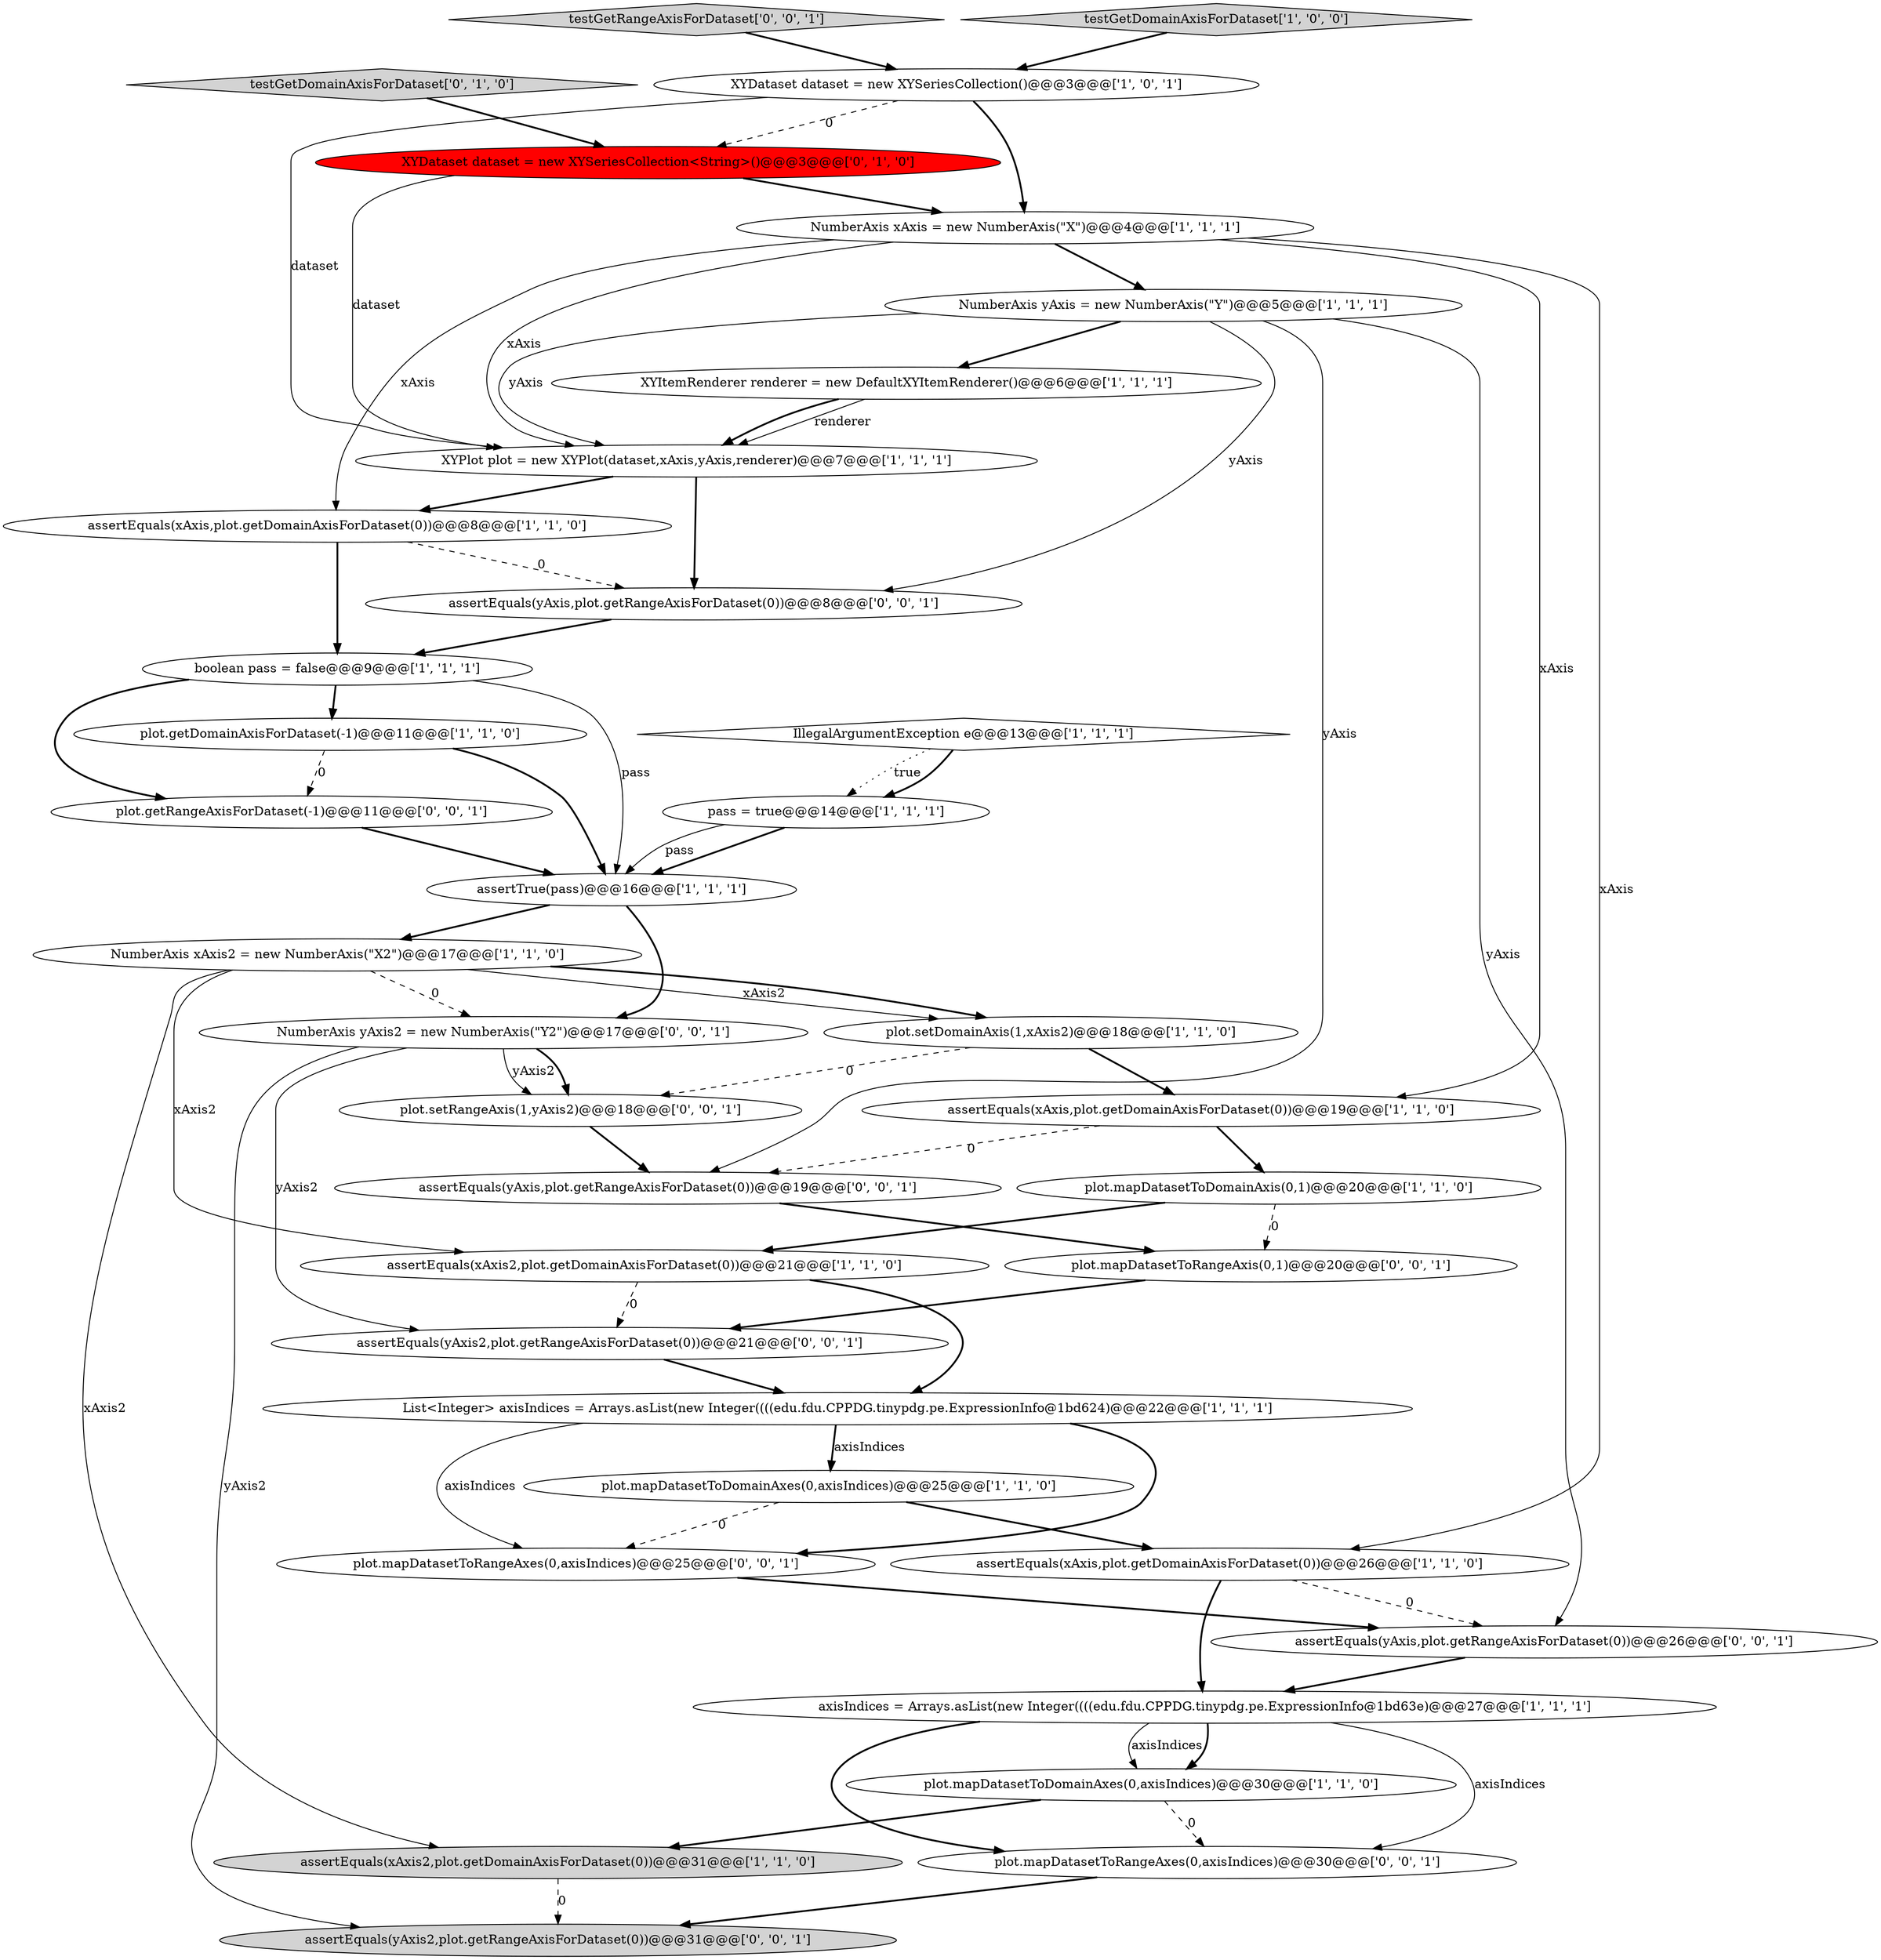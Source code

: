 digraph {
10 [style = filled, label = "assertEquals(xAxis,plot.getDomainAxisForDataset(0))@@@26@@@['1', '1', '0']", fillcolor = white, shape = ellipse image = "AAA0AAABBB1BBB"];
21 [style = filled, label = "assertEquals(xAxis,plot.getDomainAxisForDataset(0))@@@19@@@['1', '1', '0']", fillcolor = white, shape = ellipse image = "AAA0AAABBB1BBB"];
3 [style = filled, label = "XYItemRenderer renderer = new DefaultXYItemRenderer()@@@6@@@['1', '1', '1']", fillcolor = white, shape = ellipse image = "AAA0AAABBB1BBB"];
23 [style = filled, label = "testGetDomainAxisForDataset['0', '1', '0']", fillcolor = lightgray, shape = diamond image = "AAA0AAABBB2BBB"];
13 [style = filled, label = "assertTrue(pass)@@@16@@@['1', '1', '1']", fillcolor = white, shape = ellipse image = "AAA0AAABBB1BBB"];
34 [style = filled, label = "plot.mapDatasetToRangeAxes(0,axisIndices)@@@25@@@['0', '0', '1']", fillcolor = white, shape = ellipse image = "AAA0AAABBB3BBB"];
25 [style = filled, label = "assertEquals(yAxis,plot.getRangeAxisForDataset(0))@@@8@@@['0', '0', '1']", fillcolor = white, shape = ellipse image = "AAA0AAABBB3BBB"];
28 [style = filled, label = "testGetRangeAxisForDataset['0', '0', '1']", fillcolor = lightgray, shape = diamond image = "AAA0AAABBB3BBB"];
36 [style = filled, label = "assertEquals(yAxis,plot.getRangeAxisForDataset(0))@@@19@@@['0', '0', '1']", fillcolor = white, shape = ellipse image = "AAA0AAABBB3BBB"];
6 [style = filled, label = "IllegalArgumentException e@@@13@@@['1', '1', '1']", fillcolor = white, shape = diamond image = "AAA0AAABBB1BBB"];
20 [style = filled, label = "NumberAxis yAxis = new NumberAxis(\"Y\")@@@5@@@['1', '1', '1']", fillcolor = white, shape = ellipse image = "AAA0AAABBB1BBB"];
31 [style = filled, label = "plot.getRangeAxisForDataset(-1)@@@11@@@['0', '0', '1']", fillcolor = white, shape = ellipse image = "AAA0AAABBB3BBB"];
26 [style = filled, label = "NumberAxis yAxis2 = new NumberAxis(\"Y2\")@@@17@@@['0', '0', '1']", fillcolor = white, shape = ellipse image = "AAA0AAABBB3BBB"];
11 [style = filled, label = "plot.setDomainAxis(1,xAxis2)@@@18@@@['1', '1', '0']", fillcolor = white, shape = ellipse image = "AAA0AAABBB1BBB"];
1 [style = filled, label = "assertEquals(xAxis2,plot.getDomainAxisForDataset(0))@@@21@@@['1', '1', '0']", fillcolor = white, shape = ellipse image = "AAA0AAABBB1BBB"];
29 [style = filled, label = "assertEquals(yAxis2,plot.getRangeAxisForDataset(0))@@@31@@@['0', '0', '1']", fillcolor = lightgray, shape = ellipse image = "AAA0AAABBB3BBB"];
5 [style = filled, label = "testGetDomainAxisForDataset['1', '0', '0']", fillcolor = lightgray, shape = diamond image = "AAA0AAABBB1BBB"];
22 [style = filled, label = "plot.getDomainAxisForDataset(-1)@@@11@@@['1', '1', '0']", fillcolor = white, shape = ellipse image = "AAA0AAABBB1BBB"];
18 [style = filled, label = "assertEquals(xAxis2,plot.getDomainAxisForDataset(0))@@@31@@@['1', '1', '0']", fillcolor = lightgray, shape = ellipse image = "AAA0AAABBB1BBB"];
4 [style = filled, label = "plot.mapDatasetToDomainAxis(0,1)@@@20@@@['1', '1', '0']", fillcolor = white, shape = ellipse image = "AAA0AAABBB1BBB"];
33 [style = filled, label = "assertEquals(yAxis2,plot.getRangeAxisForDataset(0))@@@21@@@['0', '0', '1']", fillcolor = white, shape = ellipse image = "AAA0AAABBB3BBB"];
2 [style = filled, label = "axisIndices = Arrays.asList(new Integer((((edu.fdu.CPPDG.tinypdg.pe.ExpressionInfo@1bd63e)@@@27@@@['1', '1', '1']", fillcolor = white, shape = ellipse image = "AAA0AAABBB1BBB"];
17 [style = filled, label = "NumberAxis xAxis2 = new NumberAxis(\"X2\")@@@17@@@['1', '1', '0']", fillcolor = white, shape = ellipse image = "AAA0AAABBB1BBB"];
0 [style = filled, label = "plot.mapDatasetToDomainAxes(0,axisIndices)@@@25@@@['1', '1', '0']", fillcolor = white, shape = ellipse image = "AAA0AAABBB1BBB"];
16 [style = filled, label = "XYPlot plot = new XYPlot(dataset,xAxis,yAxis,renderer)@@@7@@@['1', '1', '1']", fillcolor = white, shape = ellipse image = "AAA0AAABBB1BBB"];
35 [style = filled, label = "plot.setRangeAxis(1,yAxis2)@@@18@@@['0', '0', '1']", fillcolor = white, shape = ellipse image = "AAA0AAABBB3BBB"];
27 [style = filled, label = "assertEquals(yAxis,plot.getRangeAxisForDataset(0))@@@26@@@['0', '0', '1']", fillcolor = white, shape = ellipse image = "AAA0AAABBB3BBB"];
9 [style = filled, label = "pass = true@@@14@@@['1', '1', '1']", fillcolor = white, shape = ellipse image = "AAA0AAABBB1BBB"];
12 [style = filled, label = "boolean pass = false@@@9@@@['1', '1', '1']", fillcolor = white, shape = ellipse image = "AAA0AAABBB1BBB"];
14 [style = filled, label = "List<Integer> axisIndices = Arrays.asList(new Integer((((edu.fdu.CPPDG.tinypdg.pe.ExpressionInfo@1bd624)@@@22@@@['1', '1', '1']", fillcolor = white, shape = ellipse image = "AAA0AAABBB1BBB"];
32 [style = filled, label = "plot.mapDatasetToRangeAxis(0,1)@@@20@@@['0', '0', '1']", fillcolor = white, shape = ellipse image = "AAA0AAABBB3BBB"];
24 [style = filled, label = "XYDataset dataset = new XYSeriesCollection<String>()@@@3@@@['0', '1', '0']", fillcolor = red, shape = ellipse image = "AAA1AAABBB2BBB"];
19 [style = filled, label = "NumberAxis xAxis = new NumberAxis(\"X\")@@@4@@@['1', '1', '1']", fillcolor = white, shape = ellipse image = "AAA0AAABBB1BBB"];
7 [style = filled, label = "plot.mapDatasetToDomainAxes(0,axisIndices)@@@30@@@['1', '1', '0']", fillcolor = white, shape = ellipse image = "AAA0AAABBB1BBB"];
8 [style = filled, label = "XYDataset dataset = new XYSeriesCollection()@@@3@@@['1', '0', '1']", fillcolor = white, shape = ellipse image = "AAA0AAABBB1BBB"];
15 [style = filled, label = "assertEquals(xAxis,plot.getDomainAxisForDataset(0))@@@8@@@['1', '1', '0']", fillcolor = white, shape = ellipse image = "AAA0AAABBB1BBB"];
30 [style = filled, label = "plot.mapDatasetToRangeAxes(0,axisIndices)@@@30@@@['0', '0', '1']", fillcolor = white, shape = ellipse image = "AAA0AAABBB3BBB"];
1->33 [style = dashed, label="0"];
16->15 [style = bold, label=""];
5->8 [style = bold, label=""];
33->14 [style = bold, label=""];
24->19 [style = bold, label=""];
14->34 [style = solid, label="axisIndices"];
12->13 [style = solid, label="pass"];
2->7 [style = solid, label="axisIndices"];
26->29 [style = solid, label="yAxis2"];
8->19 [style = bold, label=""];
19->20 [style = bold, label=""];
31->13 [style = bold, label=""];
11->21 [style = bold, label=""];
19->10 [style = solid, label="xAxis"];
36->32 [style = bold, label=""];
14->34 [style = bold, label=""];
16->25 [style = bold, label=""];
20->3 [style = bold, label=""];
12->31 [style = bold, label=""];
3->16 [style = solid, label="renderer"];
20->36 [style = solid, label="yAxis"];
3->16 [style = bold, label=""];
19->15 [style = solid, label="xAxis"];
20->27 [style = solid, label="yAxis"];
8->24 [style = dashed, label="0"];
10->27 [style = dashed, label="0"];
21->36 [style = dashed, label="0"];
30->29 [style = bold, label=""];
32->33 [style = bold, label=""];
17->1 [style = solid, label="xAxis2"];
9->13 [style = solid, label="pass"];
4->32 [style = dashed, label="0"];
13->17 [style = bold, label=""];
11->35 [style = dashed, label="0"];
0->10 [style = bold, label=""];
23->24 [style = bold, label=""];
15->25 [style = dashed, label="0"];
19->16 [style = solid, label="xAxis"];
26->33 [style = solid, label="yAxis2"];
20->16 [style = solid, label="yAxis"];
14->0 [style = bold, label=""];
6->9 [style = dotted, label="true"];
25->12 [style = bold, label=""];
13->26 [style = bold, label=""];
24->16 [style = solid, label="dataset"];
28->8 [style = bold, label=""];
26->35 [style = solid, label="yAxis2"];
7->30 [style = dashed, label="0"];
26->35 [style = bold, label=""];
18->29 [style = dashed, label="0"];
2->30 [style = solid, label="axisIndices"];
7->18 [style = bold, label=""];
9->13 [style = bold, label=""];
14->0 [style = solid, label="axisIndices"];
19->21 [style = solid, label="xAxis"];
17->26 [style = dashed, label="0"];
8->16 [style = solid, label="dataset"];
1->14 [style = bold, label=""];
15->12 [style = bold, label=""];
4->1 [style = bold, label=""];
10->2 [style = bold, label=""];
17->11 [style = solid, label="xAxis2"];
2->7 [style = bold, label=""];
35->36 [style = bold, label=""];
6->9 [style = bold, label=""];
2->30 [style = bold, label=""];
17->18 [style = solid, label="xAxis2"];
0->34 [style = dashed, label="0"];
34->27 [style = bold, label=""];
20->25 [style = solid, label="yAxis"];
27->2 [style = bold, label=""];
12->22 [style = bold, label=""];
22->13 [style = bold, label=""];
22->31 [style = dashed, label="0"];
21->4 [style = bold, label=""];
17->11 [style = bold, label=""];
}
